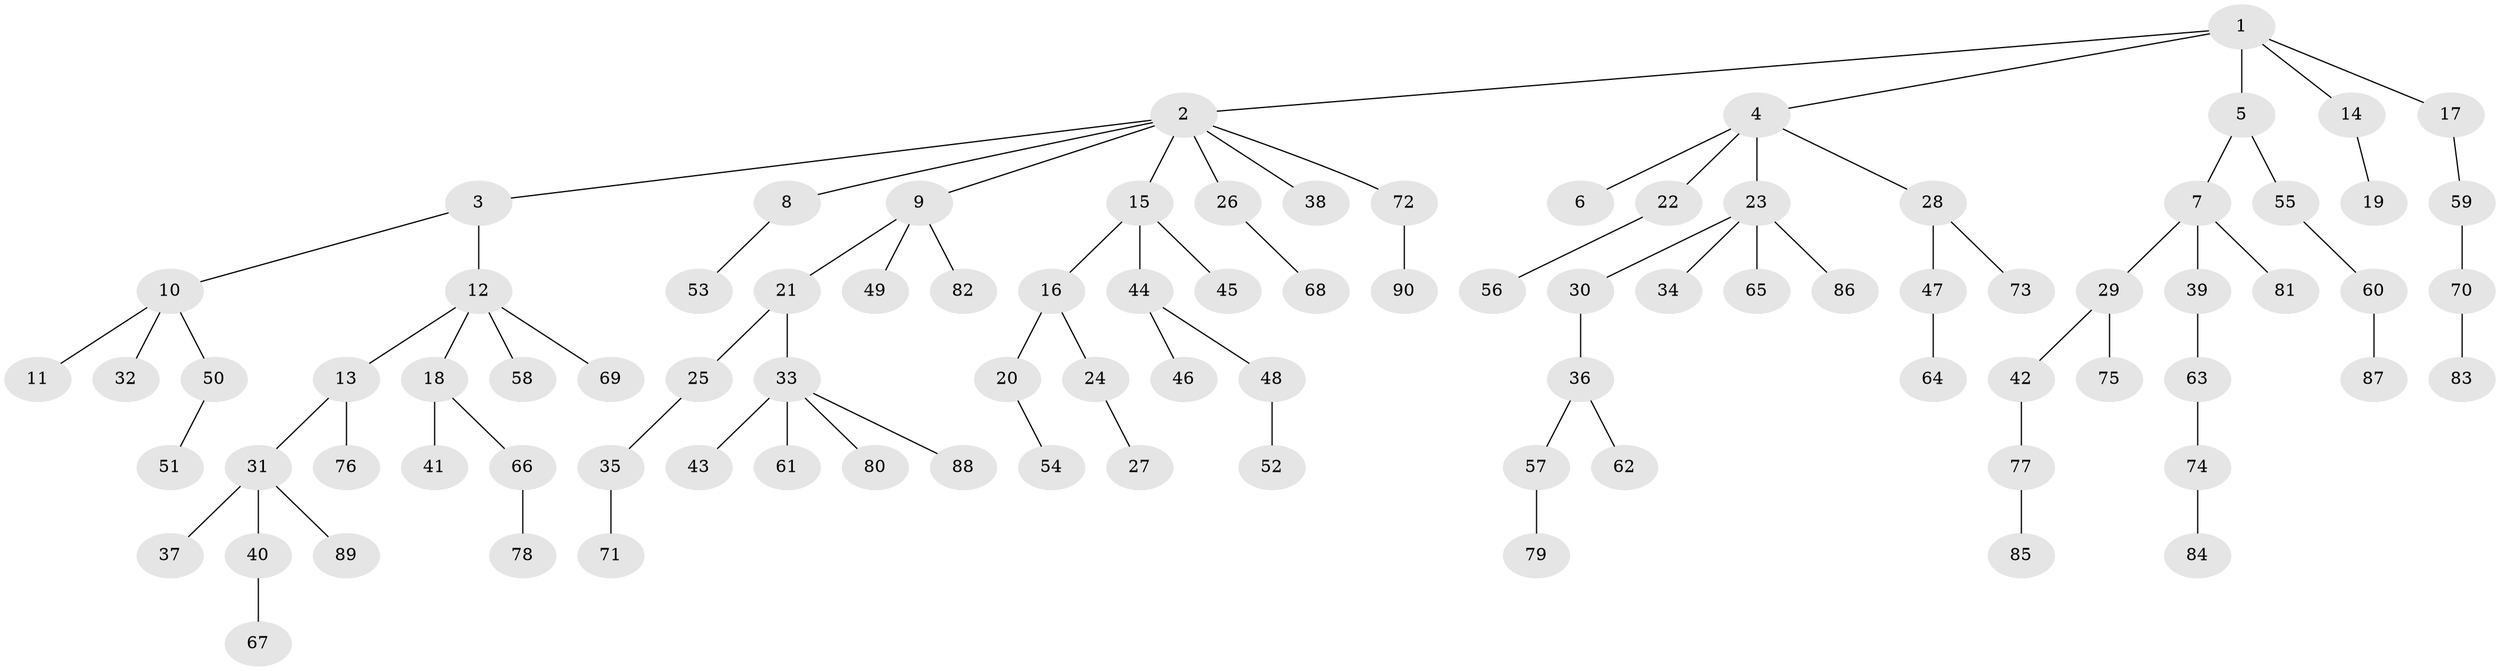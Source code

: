 // Generated by graph-tools (version 1.1) at 2025/26/03/09/25 03:26:27]
// undirected, 90 vertices, 89 edges
graph export_dot {
graph [start="1"]
  node [color=gray90,style=filled];
  1;
  2;
  3;
  4;
  5;
  6;
  7;
  8;
  9;
  10;
  11;
  12;
  13;
  14;
  15;
  16;
  17;
  18;
  19;
  20;
  21;
  22;
  23;
  24;
  25;
  26;
  27;
  28;
  29;
  30;
  31;
  32;
  33;
  34;
  35;
  36;
  37;
  38;
  39;
  40;
  41;
  42;
  43;
  44;
  45;
  46;
  47;
  48;
  49;
  50;
  51;
  52;
  53;
  54;
  55;
  56;
  57;
  58;
  59;
  60;
  61;
  62;
  63;
  64;
  65;
  66;
  67;
  68;
  69;
  70;
  71;
  72;
  73;
  74;
  75;
  76;
  77;
  78;
  79;
  80;
  81;
  82;
  83;
  84;
  85;
  86;
  87;
  88;
  89;
  90;
  1 -- 2;
  1 -- 4;
  1 -- 5;
  1 -- 14;
  1 -- 17;
  2 -- 3;
  2 -- 8;
  2 -- 9;
  2 -- 15;
  2 -- 26;
  2 -- 38;
  2 -- 72;
  3 -- 10;
  3 -- 12;
  4 -- 6;
  4 -- 22;
  4 -- 23;
  4 -- 28;
  5 -- 7;
  5 -- 55;
  7 -- 29;
  7 -- 39;
  7 -- 81;
  8 -- 53;
  9 -- 21;
  9 -- 49;
  9 -- 82;
  10 -- 11;
  10 -- 32;
  10 -- 50;
  12 -- 13;
  12 -- 18;
  12 -- 58;
  12 -- 69;
  13 -- 31;
  13 -- 76;
  14 -- 19;
  15 -- 16;
  15 -- 44;
  15 -- 45;
  16 -- 20;
  16 -- 24;
  17 -- 59;
  18 -- 41;
  18 -- 66;
  20 -- 54;
  21 -- 25;
  21 -- 33;
  22 -- 56;
  23 -- 30;
  23 -- 34;
  23 -- 65;
  23 -- 86;
  24 -- 27;
  25 -- 35;
  26 -- 68;
  28 -- 47;
  28 -- 73;
  29 -- 42;
  29 -- 75;
  30 -- 36;
  31 -- 37;
  31 -- 40;
  31 -- 89;
  33 -- 43;
  33 -- 61;
  33 -- 80;
  33 -- 88;
  35 -- 71;
  36 -- 57;
  36 -- 62;
  39 -- 63;
  40 -- 67;
  42 -- 77;
  44 -- 46;
  44 -- 48;
  47 -- 64;
  48 -- 52;
  50 -- 51;
  55 -- 60;
  57 -- 79;
  59 -- 70;
  60 -- 87;
  63 -- 74;
  66 -- 78;
  70 -- 83;
  72 -- 90;
  74 -- 84;
  77 -- 85;
}
